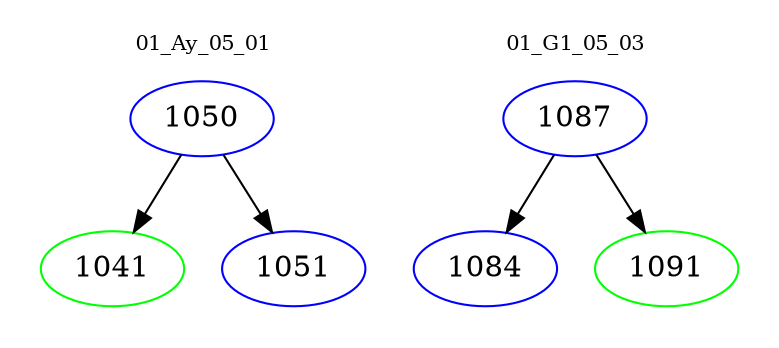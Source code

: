digraph{
subgraph cluster_0 {
color = white
label = "01_Ay_05_01";
fontsize=10;
T0_1050 [label="1050", color="blue"]
T0_1050 -> T0_1041 [color="black"]
T0_1041 [label="1041", color="green"]
T0_1050 -> T0_1051 [color="black"]
T0_1051 [label="1051", color="blue"]
}
subgraph cluster_1 {
color = white
label = "01_G1_05_03";
fontsize=10;
T1_1087 [label="1087", color="blue"]
T1_1087 -> T1_1084 [color="black"]
T1_1084 [label="1084", color="blue"]
T1_1087 -> T1_1091 [color="black"]
T1_1091 [label="1091", color="green"]
}
}
